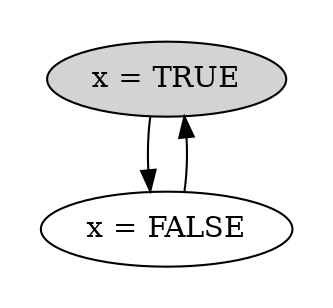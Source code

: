 strict digraph DiskGraph {
nodesep=0.35;
subgraph cluster_graph {
color="white";
3500083964333073195 [label="x = TRUE",style = filled]
3500083964333073195 -> -8377329083836849177 [label="",color="black",fontcolor="black"];
-8377329083836849177 [label="x = FALSE"];
-8377329083836849177 -> 3500083964333073195 [label="",color="black",fontcolor="black"];
{rank = same; 3500083964333073195;}
{rank = same; -8377329083836849177;}
}
}